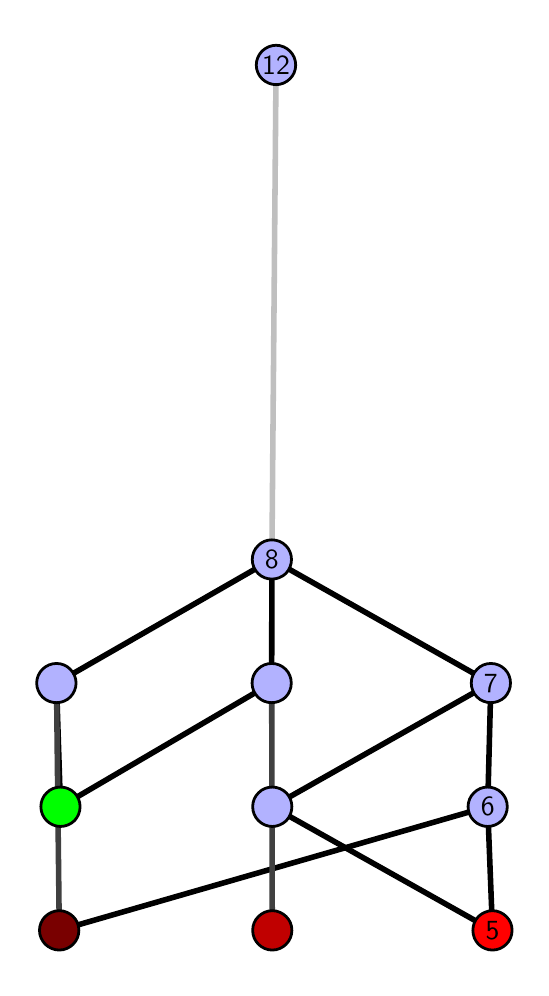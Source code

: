 \begingroup%
\makeatletter%
\begin{pgfpicture}%
\pgfpathrectangle{\pgfpointorigin}{\pgfqpoint{2.468in}{4.7in}}%
\pgfusepath{use as bounding box, clip}%
\begin{pgfscope}%
\pgfsetbuttcap%
\pgfsetmiterjoin%
\definecolor{currentfill}{rgb}{1.0,1.0,1.0}%
\pgfsetfillcolor{currentfill}%
\pgfsetlinewidth{0.0pt}%
\definecolor{currentstroke}{rgb}{1.0,1.0,1.0}%
\pgfsetstrokecolor{currentstroke}%
\pgfsetdash{}{0pt}%
\pgfpathmoveto{\pgfqpoint{0.0in}{0.0in}}%
\pgfpathlineto{\pgfqpoint{2.468in}{0.0in}}%
\pgfpathlineto{\pgfqpoint{2.468in}{4.7in}}%
\pgfpathlineto{\pgfqpoint{0.0in}{4.7in}}%
\pgfpathlineto{\pgfqpoint{0.0in}{0.0in}}%
\pgfpathclose%
\pgfusepath{fill}%
\end{pgfscope}%
\begin{pgfscope}%
\pgfsetbuttcap%
\pgfsetmiterjoin%
\definecolor{currentfill}{rgb}{1.0,1.0,1.0}%
\pgfsetfillcolor{currentfill}%
\pgfsetlinewidth{0.0pt}%
\definecolor{currentstroke}{rgb}{0.0,0.0,0.0}%
\pgfsetstrokecolor{currentstroke}%
\pgfsetstrokeopacity{0.0}%
\pgfsetdash{}{0pt}%
\pgfpathmoveto{\pgfqpoint{0.1in}{0.1in}}%
\pgfpathlineto{\pgfqpoint{2.368in}{0.1in}}%
\pgfpathlineto{\pgfqpoint{2.368in}{4.6in}}%
\pgfpathlineto{\pgfqpoint{0.1in}{4.6in}}%
\pgfpathlineto{\pgfqpoint{0.1in}{0.1in}}%
\pgfpathclose%
\pgfusepath{fill}%
\end{pgfscope}%
\begin{pgfscope}%
\pgfpathrectangle{\pgfqpoint{0.1in}{0.1in}}{\pgfqpoint{2.268in}{4.5in}}%
\pgfusepath{clip}%
\pgfsetrectcap%
\pgfsetroundjoin%
\pgfsetlinewidth{2.007pt}%
\definecolor{currentstroke}{rgb}{0.0,0.0,0.0}%
\pgfsetstrokecolor{currentstroke}%
\pgfsetdash{}{0pt}%
\pgfpathmoveto{\pgfqpoint{2.324in}{0.187in}}%
\pgfpathlineto{\pgfqpoint{1.223in}{0.805in}}%
\pgfusepath{stroke}%
\end{pgfscope}%
\begin{pgfscope}%
\pgfpathrectangle{\pgfqpoint{0.1in}{0.1in}}{\pgfqpoint{2.268in}{4.5in}}%
\pgfusepath{clip}%
\pgfsetrectcap%
\pgfsetroundjoin%
\pgfsetlinewidth{2.007pt}%
\definecolor{currentstroke}{rgb}{0.0,0.0,0.0}%
\pgfsetstrokecolor{currentstroke}%
\pgfsetdash{}{0pt}%
\pgfpathmoveto{\pgfqpoint{2.324in}{0.187in}}%
\pgfpathlineto{\pgfqpoint{2.3in}{0.805in}}%
\pgfusepath{stroke}%
\end{pgfscope}%
\begin{pgfscope}%
\pgfpathrectangle{\pgfqpoint{0.1in}{0.1in}}{\pgfqpoint{2.268in}{4.5in}}%
\pgfusepath{clip}%
\pgfsetrectcap%
\pgfsetroundjoin%
\pgfsetlinewidth{2.007pt}%
\definecolor{currentstroke}{rgb}{0.0,0.0,0.0}%
\pgfsetstrokecolor{currentstroke}%
\pgfsetdash{}{0pt}%
\pgfpathmoveto{\pgfqpoint{1.223in}{0.187in}}%
\pgfpathlineto{\pgfqpoint{1.223in}{0.805in}}%
\pgfusepath{stroke}%
\end{pgfscope}%
\begin{pgfscope}%
\pgfpathrectangle{\pgfqpoint{0.1in}{0.1in}}{\pgfqpoint{2.268in}{4.5in}}%
\pgfusepath{clip}%
\pgfsetrectcap%
\pgfsetroundjoin%
\pgfsetlinewidth{2.007pt}%
\definecolor{currentstroke}{rgb}{0.0,0.0,0.0}%
\pgfsetstrokecolor{currentstroke}%
\pgfsetdash{}{0pt}%
\pgfpathmoveto{\pgfqpoint{0.158in}{0.187in}}%
\pgfpathlineto{\pgfqpoint{2.3in}{0.805in}}%
\pgfusepath{stroke}%
\end{pgfscope}%
\begin{pgfscope}%
\pgfpathrectangle{\pgfqpoint{0.1in}{0.1in}}{\pgfqpoint{2.268in}{4.5in}}%
\pgfusepath{clip}%
\pgfsetrectcap%
\pgfsetroundjoin%
\pgfsetlinewidth{2.007pt}%
\definecolor{currentstroke}{rgb}{0.0,0.0,0.0}%
\pgfsetstrokecolor{currentstroke}%
\pgfsetdash{}{0pt}%
\pgfpathmoveto{\pgfqpoint{0.164in}{0.805in}}%
\pgfpathlineto{\pgfqpoint{1.22in}{1.423in}}%
\pgfusepath{stroke}%
\end{pgfscope}%
\begin{pgfscope}%
\pgfpathrectangle{\pgfqpoint{0.1in}{0.1in}}{\pgfqpoint{2.268in}{4.5in}}%
\pgfusepath{clip}%
\pgfsetrectcap%
\pgfsetroundjoin%
\pgfsetlinewidth{2.007pt}%
\definecolor{currentstroke}{rgb}{0.0,0.0,0.0}%
\pgfsetstrokecolor{currentstroke}%
\pgfsetdash{}{0pt}%
\pgfpathmoveto{\pgfqpoint{0.164in}{0.805in}}%
\pgfpathlineto{\pgfqpoint{0.144in}{1.423in}}%
\pgfusepath{stroke}%
\end{pgfscope}%
\begin{pgfscope}%
\pgfpathrectangle{\pgfqpoint{0.1in}{0.1in}}{\pgfqpoint{2.268in}{4.5in}}%
\pgfusepath{clip}%
\pgfsetrectcap%
\pgfsetroundjoin%
\pgfsetlinewidth{2.007pt}%
\definecolor{currentstroke}{rgb}{0.0,0.0,0.0}%
\pgfsetstrokecolor{currentstroke}%
\pgfsetdash{}{0pt}%
\pgfpathmoveto{\pgfqpoint{1.223in}{0.805in}}%
\pgfpathlineto{\pgfqpoint{2.316in}{1.423in}}%
\pgfusepath{stroke}%
\end{pgfscope}%
\begin{pgfscope}%
\pgfpathrectangle{\pgfqpoint{0.1in}{0.1in}}{\pgfqpoint{2.268in}{4.5in}}%
\pgfusepath{clip}%
\pgfsetrectcap%
\pgfsetroundjoin%
\pgfsetlinewidth{2.007pt}%
\definecolor{currentstroke}{rgb}{0.0,0.0,0.0}%
\pgfsetstrokecolor{currentstroke}%
\pgfsetdash{}{0pt}%
\pgfpathmoveto{\pgfqpoint{2.3in}{0.805in}}%
\pgfpathlineto{\pgfqpoint{2.316in}{1.423in}}%
\pgfusepath{stroke}%
\end{pgfscope}%
\begin{pgfscope}%
\pgfpathrectangle{\pgfqpoint{0.1in}{0.1in}}{\pgfqpoint{2.268in}{4.5in}}%
\pgfusepath{clip}%
\pgfsetrectcap%
\pgfsetroundjoin%
\pgfsetlinewidth{2.007pt}%
\definecolor{currentstroke}{rgb}{0.0,0.0,0.0}%
\pgfsetstrokecolor{currentstroke}%
\pgfsetdash{}{0pt}%
\pgfpathmoveto{\pgfqpoint{1.221in}{2.041in}}%
\pgfpathlineto{\pgfqpoint{2.316in}{1.423in}}%
\pgfusepath{stroke}%
\end{pgfscope}%
\begin{pgfscope}%
\pgfpathrectangle{\pgfqpoint{0.1in}{0.1in}}{\pgfqpoint{2.268in}{4.5in}}%
\pgfusepath{clip}%
\pgfsetrectcap%
\pgfsetroundjoin%
\pgfsetlinewidth{2.007pt}%
\definecolor{currentstroke}{rgb}{0.0,0.0,0.0}%
\pgfsetstrokecolor{currentstroke}%
\pgfsetdash{}{0pt}%
\pgfpathmoveto{\pgfqpoint{1.221in}{2.041in}}%
\pgfpathlineto{\pgfqpoint{1.22in}{1.423in}}%
\pgfusepath{stroke}%
\end{pgfscope}%
\begin{pgfscope}%
\pgfpathrectangle{\pgfqpoint{0.1in}{0.1in}}{\pgfqpoint{2.268in}{4.5in}}%
\pgfusepath{clip}%
\pgfsetrectcap%
\pgfsetroundjoin%
\pgfsetlinewidth{2.007pt}%
\definecolor{currentstroke}{rgb}{0.0,0.0,0.0}%
\pgfsetstrokecolor{currentstroke}%
\pgfsetdash{}{0pt}%
\pgfpathmoveto{\pgfqpoint{1.221in}{2.041in}}%
\pgfpathlineto{\pgfqpoint{0.144in}{1.423in}}%
\pgfusepath{stroke}%
\end{pgfscope}%
\begin{pgfscope}%
\pgfpathrectangle{\pgfqpoint{0.1in}{0.1in}}{\pgfqpoint{2.268in}{4.5in}}%
\pgfusepath{clip}%
\pgfsetrectcap%
\pgfsetroundjoin%
\pgfsetlinewidth{2.007pt}%
\definecolor{currentstroke}{rgb}{0.25,0.25,0.25}%
\pgfsetstrokecolor{currentstroke}%
\pgfsetdash{}{0pt}%
\pgfpathmoveto{\pgfqpoint{1.223in}{0.187in}}%
\pgfpathlineto{\pgfqpoint{1.22in}{1.423in}}%
\pgfusepath{stroke}%
\end{pgfscope}%
\begin{pgfscope}%
\pgfpathrectangle{\pgfqpoint{0.1in}{0.1in}}{\pgfqpoint{2.268in}{4.5in}}%
\pgfusepath{clip}%
\pgfsetrectcap%
\pgfsetroundjoin%
\pgfsetlinewidth{2.007pt}%
\definecolor{currentstroke}{rgb}{0.25,0.25,0.25}%
\pgfsetstrokecolor{currentstroke}%
\pgfsetdash{}{0pt}%
\pgfpathmoveto{\pgfqpoint{0.158in}{0.187in}}%
\pgfpathlineto{\pgfqpoint{0.144in}{1.423in}}%
\pgfusepath{stroke}%
\end{pgfscope}%
\begin{pgfscope}%
\pgfpathrectangle{\pgfqpoint{0.1in}{0.1in}}{\pgfqpoint{2.268in}{4.5in}}%
\pgfusepath{clip}%
\pgfsetrectcap%
\pgfsetroundjoin%
\pgfsetlinewidth{2.007pt}%
\definecolor{currentstroke}{rgb}{0.75,0.75,0.75}%
\pgfsetstrokecolor{currentstroke}%
\pgfsetdash{}{0pt}%
\pgfpathmoveto{\pgfqpoint{1.221in}{2.041in}}%
\pgfpathlineto{\pgfqpoint{1.242in}{4.513in}}%
\pgfusepath{stroke}%
\end{pgfscope}%
\begin{pgfscope}%
\pgfsetbuttcap%
\pgfsetroundjoin%
\definecolor{currentfill}{rgb}{0.7,0.7,1.0}%
\pgfsetfillcolor{currentfill}%
\pgfsetlinewidth{1.004pt}%
\definecolor{currentstroke}{rgb}{0.0,0.0,0.0}%
\pgfsetstrokecolor{currentstroke}%
\pgfsetdash{}{0pt}%
\pgfpathmoveto{\pgfqpoint{0.144in}{1.325in}}%
\pgfpathcurveto{\pgfqpoint{0.17in}{1.325in}}{\pgfqpoint{0.195in}{1.335in}}{\pgfqpoint{0.213in}{1.353in}}%
\pgfpathcurveto{\pgfqpoint{0.231in}{1.372in}}{\pgfqpoint{0.242in}{1.397in}}{\pgfqpoint{0.242in}{1.423in}}%
\pgfpathcurveto{\pgfqpoint{0.242in}{1.449in}}{\pgfqpoint{0.231in}{1.474in}}{\pgfqpoint{0.213in}{1.492in}}%
\pgfpathcurveto{\pgfqpoint{0.195in}{1.511in}}{\pgfqpoint{0.17in}{1.521in}}{\pgfqpoint{0.144in}{1.521in}}%
\pgfpathcurveto{\pgfqpoint{0.118in}{1.521in}}{\pgfqpoint{0.093in}{1.511in}}{\pgfqpoint{0.074in}{1.492in}}%
\pgfpathcurveto{\pgfqpoint{0.056in}{1.474in}}{\pgfqpoint{0.045in}{1.449in}}{\pgfqpoint{0.045in}{1.423in}}%
\pgfpathcurveto{\pgfqpoint{0.045in}{1.397in}}{\pgfqpoint{0.056in}{1.372in}}{\pgfqpoint{0.074in}{1.353in}}%
\pgfpathcurveto{\pgfqpoint{0.093in}{1.335in}}{\pgfqpoint{0.118in}{1.325in}}{\pgfqpoint{0.144in}{1.325in}}%
\pgfpathlineto{\pgfqpoint{0.144in}{1.325in}}%
\pgfpathclose%
\pgfusepath{stroke,fill}%
\end{pgfscope}%
\begin{pgfscope}%
\pgfsetbuttcap%
\pgfsetroundjoin%
\definecolor{currentfill}{rgb}{0.7,0.7,1.0}%
\pgfsetfillcolor{currentfill}%
\pgfsetlinewidth{1.004pt}%
\definecolor{currentstroke}{rgb}{0.0,0.0,0.0}%
\pgfsetstrokecolor{currentstroke}%
\pgfsetdash{}{0pt}%
\pgfpathmoveto{\pgfqpoint{1.22in}{1.325in}}%
\pgfpathcurveto{\pgfqpoint{1.246in}{1.325in}}{\pgfqpoint{1.271in}{1.335in}}{\pgfqpoint{1.29in}{1.353in}}%
\pgfpathcurveto{\pgfqpoint{1.308in}{1.372in}}{\pgfqpoint{1.318in}{1.397in}}{\pgfqpoint{1.318in}{1.423in}}%
\pgfpathcurveto{\pgfqpoint{1.318in}{1.449in}}{\pgfqpoint{1.308in}{1.474in}}{\pgfqpoint{1.29in}{1.492in}}%
\pgfpathcurveto{\pgfqpoint{1.271in}{1.511in}}{\pgfqpoint{1.246in}{1.521in}}{\pgfqpoint{1.22in}{1.521in}}%
\pgfpathcurveto{\pgfqpoint{1.194in}{1.521in}}{\pgfqpoint{1.169in}{1.511in}}{\pgfqpoint{1.151in}{1.492in}}%
\pgfpathcurveto{\pgfqpoint{1.132in}{1.474in}}{\pgfqpoint{1.122in}{1.449in}}{\pgfqpoint{1.122in}{1.423in}}%
\pgfpathcurveto{\pgfqpoint{1.122in}{1.397in}}{\pgfqpoint{1.132in}{1.372in}}{\pgfqpoint{1.151in}{1.353in}}%
\pgfpathcurveto{\pgfqpoint{1.169in}{1.335in}}{\pgfqpoint{1.194in}{1.325in}}{\pgfqpoint{1.22in}{1.325in}}%
\pgfpathlineto{\pgfqpoint{1.22in}{1.325in}}%
\pgfpathclose%
\pgfusepath{stroke,fill}%
\end{pgfscope}%
\begin{pgfscope}%
\pgfsetbuttcap%
\pgfsetroundjoin%
\definecolor{currentfill}{rgb}{0.7,0.7,1.0}%
\pgfsetfillcolor{currentfill}%
\pgfsetlinewidth{1.004pt}%
\definecolor{currentstroke}{rgb}{0.0,0.0,0.0}%
\pgfsetstrokecolor{currentstroke}%
\pgfsetdash{}{0pt}%
\pgfpathmoveto{\pgfqpoint{1.223in}{0.706in}}%
\pgfpathcurveto{\pgfqpoint{1.249in}{0.706in}}{\pgfqpoint{1.274in}{0.717in}}{\pgfqpoint{1.293in}{0.735in}}%
\pgfpathcurveto{\pgfqpoint{1.311in}{0.754in}}{\pgfqpoint{1.321in}{0.779in}}{\pgfqpoint{1.321in}{0.805in}}%
\pgfpathcurveto{\pgfqpoint{1.321in}{0.831in}}{\pgfqpoint{1.311in}{0.856in}}{\pgfqpoint{1.293in}{0.874in}}%
\pgfpathcurveto{\pgfqpoint{1.274in}{0.893in}}{\pgfqpoint{1.249in}{0.903in}}{\pgfqpoint{1.223in}{0.903in}}%
\pgfpathcurveto{\pgfqpoint{1.197in}{0.903in}}{\pgfqpoint{1.172in}{0.893in}}{\pgfqpoint{1.154in}{0.874in}}%
\pgfpathcurveto{\pgfqpoint{1.135in}{0.856in}}{\pgfqpoint{1.125in}{0.831in}}{\pgfqpoint{1.125in}{0.805in}}%
\pgfpathcurveto{\pgfqpoint{1.125in}{0.779in}}{\pgfqpoint{1.135in}{0.754in}}{\pgfqpoint{1.154in}{0.735in}}%
\pgfpathcurveto{\pgfqpoint{1.172in}{0.717in}}{\pgfqpoint{1.197in}{0.706in}}{\pgfqpoint{1.223in}{0.706in}}%
\pgfpathlineto{\pgfqpoint{1.223in}{0.706in}}%
\pgfpathclose%
\pgfusepath{stroke,fill}%
\end{pgfscope}%
\begin{pgfscope}%
\pgfsetbuttcap%
\pgfsetroundjoin%
\definecolor{currentfill}{rgb}{0.7,0.7,1.0}%
\pgfsetfillcolor{currentfill}%
\pgfsetlinewidth{1.004pt}%
\definecolor{currentstroke}{rgb}{0.0,0.0,0.0}%
\pgfsetstrokecolor{currentstroke}%
\pgfsetdash{}{0pt}%
\pgfpathmoveto{\pgfqpoint{2.3in}{0.706in}}%
\pgfpathcurveto{\pgfqpoint{2.326in}{0.706in}}{\pgfqpoint{2.351in}{0.717in}}{\pgfqpoint{2.37in}{0.735in}}%
\pgfpathcurveto{\pgfqpoint{2.388in}{0.754in}}{\pgfqpoint{2.398in}{0.779in}}{\pgfqpoint{2.398in}{0.805in}}%
\pgfpathcurveto{\pgfqpoint{2.398in}{0.831in}}{\pgfqpoint{2.388in}{0.856in}}{\pgfqpoint{2.37in}{0.874in}}%
\pgfpathcurveto{\pgfqpoint{2.351in}{0.893in}}{\pgfqpoint{2.326in}{0.903in}}{\pgfqpoint{2.3in}{0.903in}}%
\pgfpathcurveto{\pgfqpoint{2.274in}{0.903in}}{\pgfqpoint{2.249in}{0.893in}}{\pgfqpoint{2.231in}{0.874in}}%
\pgfpathcurveto{\pgfqpoint{2.212in}{0.856in}}{\pgfqpoint{2.202in}{0.831in}}{\pgfqpoint{2.202in}{0.805in}}%
\pgfpathcurveto{\pgfqpoint{2.202in}{0.779in}}{\pgfqpoint{2.212in}{0.754in}}{\pgfqpoint{2.231in}{0.735in}}%
\pgfpathcurveto{\pgfqpoint{2.249in}{0.717in}}{\pgfqpoint{2.274in}{0.706in}}{\pgfqpoint{2.3in}{0.706in}}%
\pgfpathlineto{\pgfqpoint{2.3in}{0.706in}}%
\pgfpathclose%
\pgfusepath{stroke,fill}%
\end{pgfscope}%
\begin{pgfscope}%
\pgfsetbuttcap%
\pgfsetroundjoin%
\definecolor{currentfill}{rgb}{0.7,0.7,1.0}%
\pgfsetfillcolor{currentfill}%
\pgfsetlinewidth{1.004pt}%
\definecolor{currentstroke}{rgb}{0.0,0.0,0.0}%
\pgfsetstrokecolor{currentstroke}%
\pgfsetdash{}{0pt}%
\pgfpathmoveto{\pgfqpoint{2.316in}{1.325in}}%
\pgfpathcurveto{\pgfqpoint{2.342in}{1.325in}}{\pgfqpoint{2.367in}{1.335in}}{\pgfqpoint{2.386in}{1.353in}}%
\pgfpathcurveto{\pgfqpoint{2.404in}{1.372in}}{\pgfqpoint{2.414in}{1.397in}}{\pgfqpoint{2.414in}{1.423in}}%
\pgfpathcurveto{\pgfqpoint{2.414in}{1.449in}}{\pgfqpoint{2.404in}{1.474in}}{\pgfqpoint{2.386in}{1.492in}}%
\pgfpathcurveto{\pgfqpoint{2.367in}{1.511in}}{\pgfqpoint{2.342in}{1.521in}}{\pgfqpoint{2.316in}{1.521in}}%
\pgfpathcurveto{\pgfqpoint{2.29in}{1.521in}}{\pgfqpoint{2.265in}{1.511in}}{\pgfqpoint{2.247in}{1.492in}}%
\pgfpathcurveto{\pgfqpoint{2.228in}{1.474in}}{\pgfqpoint{2.218in}{1.449in}}{\pgfqpoint{2.218in}{1.423in}}%
\pgfpathcurveto{\pgfqpoint{2.218in}{1.397in}}{\pgfqpoint{2.228in}{1.372in}}{\pgfqpoint{2.247in}{1.353in}}%
\pgfpathcurveto{\pgfqpoint{2.265in}{1.335in}}{\pgfqpoint{2.29in}{1.325in}}{\pgfqpoint{2.316in}{1.325in}}%
\pgfpathlineto{\pgfqpoint{2.316in}{1.325in}}%
\pgfpathclose%
\pgfusepath{stroke,fill}%
\end{pgfscope}%
\begin{pgfscope}%
\pgfsetbuttcap%
\pgfsetroundjoin%
\definecolor{currentfill}{rgb}{0.7,0.7,1.0}%
\pgfsetfillcolor{currentfill}%
\pgfsetlinewidth{1.004pt}%
\definecolor{currentstroke}{rgb}{0.0,0.0,0.0}%
\pgfsetstrokecolor{currentstroke}%
\pgfsetdash{}{0pt}%
\pgfpathmoveto{\pgfqpoint{1.221in}{1.943in}}%
\pgfpathcurveto{\pgfqpoint{1.247in}{1.943in}}{\pgfqpoint{1.272in}{1.953in}}{\pgfqpoint{1.291in}{1.971in}}%
\pgfpathcurveto{\pgfqpoint{1.309in}{1.99in}}{\pgfqpoint{1.319in}{2.015in}}{\pgfqpoint{1.319in}{2.041in}}%
\pgfpathcurveto{\pgfqpoint{1.319in}{2.067in}}{\pgfqpoint{1.309in}{2.092in}}{\pgfqpoint{1.291in}{2.11in}}%
\pgfpathcurveto{\pgfqpoint{1.272in}{2.129in}}{\pgfqpoint{1.247in}{2.139in}}{\pgfqpoint{1.221in}{2.139in}}%
\pgfpathcurveto{\pgfqpoint{1.195in}{2.139in}}{\pgfqpoint{1.17in}{2.129in}}{\pgfqpoint{1.152in}{2.11in}}%
\pgfpathcurveto{\pgfqpoint{1.133in}{2.092in}}{\pgfqpoint{1.123in}{2.067in}}{\pgfqpoint{1.123in}{2.041in}}%
\pgfpathcurveto{\pgfqpoint{1.123in}{2.015in}}{\pgfqpoint{1.133in}{1.99in}}{\pgfqpoint{1.152in}{1.971in}}%
\pgfpathcurveto{\pgfqpoint{1.17in}{1.953in}}{\pgfqpoint{1.195in}{1.943in}}{\pgfqpoint{1.221in}{1.943in}}%
\pgfpathlineto{\pgfqpoint{1.221in}{1.943in}}%
\pgfpathclose%
\pgfusepath{stroke,fill}%
\end{pgfscope}%
\begin{pgfscope}%
\pgfsetbuttcap%
\pgfsetroundjoin%
\definecolor{currentfill}{rgb}{0.7,0.7,1.0}%
\pgfsetfillcolor{currentfill}%
\pgfsetlinewidth{1.004pt}%
\definecolor{currentstroke}{rgb}{0.0,0.0,0.0}%
\pgfsetstrokecolor{currentstroke}%
\pgfsetdash{}{0pt}%
\pgfpathmoveto{\pgfqpoint{1.242in}{4.415in}}%
\pgfpathcurveto{\pgfqpoint{1.268in}{4.415in}}{\pgfqpoint{1.293in}{4.426in}}{\pgfqpoint{1.311in}{4.444in}}%
\pgfpathcurveto{\pgfqpoint{1.33in}{4.462in}}{\pgfqpoint{1.34in}{4.487in}}{\pgfqpoint{1.34in}{4.513in}}%
\pgfpathcurveto{\pgfqpoint{1.34in}{4.54in}}{\pgfqpoint{1.33in}{4.564in}}{\pgfqpoint{1.311in}{4.583in}}%
\pgfpathcurveto{\pgfqpoint{1.293in}{4.601in}}{\pgfqpoint{1.268in}{4.612in}}{\pgfqpoint{1.242in}{4.612in}}%
\pgfpathcurveto{\pgfqpoint{1.216in}{4.612in}}{\pgfqpoint{1.191in}{4.601in}}{\pgfqpoint{1.172in}{4.583in}}%
\pgfpathcurveto{\pgfqpoint{1.154in}{4.564in}}{\pgfqpoint{1.143in}{4.54in}}{\pgfqpoint{1.143in}{4.513in}}%
\pgfpathcurveto{\pgfqpoint{1.143in}{4.487in}}{\pgfqpoint{1.154in}{4.462in}}{\pgfqpoint{1.172in}{4.444in}}%
\pgfpathcurveto{\pgfqpoint{1.191in}{4.426in}}{\pgfqpoint{1.216in}{4.415in}}{\pgfqpoint{1.242in}{4.415in}}%
\pgfpathlineto{\pgfqpoint{1.242in}{4.415in}}%
\pgfpathclose%
\pgfusepath{stroke,fill}%
\end{pgfscope}%
\begin{pgfscope}%
\pgfsetbuttcap%
\pgfsetroundjoin%
\definecolor{currentfill}{rgb}{0.0,1.0,0.0}%
\pgfsetfillcolor{currentfill}%
\pgfsetlinewidth{1.004pt}%
\definecolor{currentstroke}{rgb}{0.0,0.0,0.0}%
\pgfsetstrokecolor{currentstroke}%
\pgfsetdash{}{0pt}%
\pgfpathmoveto{\pgfqpoint{0.164in}{0.706in}}%
\pgfpathcurveto{\pgfqpoint{0.19in}{0.706in}}{\pgfqpoint{0.215in}{0.717in}}{\pgfqpoint{0.234in}{0.735in}}%
\pgfpathcurveto{\pgfqpoint{0.252in}{0.754in}}{\pgfqpoint{0.262in}{0.779in}}{\pgfqpoint{0.262in}{0.805in}}%
\pgfpathcurveto{\pgfqpoint{0.262in}{0.831in}}{\pgfqpoint{0.252in}{0.856in}}{\pgfqpoint{0.234in}{0.874in}}%
\pgfpathcurveto{\pgfqpoint{0.215in}{0.893in}}{\pgfqpoint{0.19in}{0.903in}}{\pgfqpoint{0.164in}{0.903in}}%
\pgfpathcurveto{\pgfqpoint{0.138in}{0.903in}}{\pgfqpoint{0.113in}{0.893in}}{\pgfqpoint{0.095in}{0.874in}}%
\pgfpathcurveto{\pgfqpoint{0.076in}{0.856in}}{\pgfqpoint{0.066in}{0.831in}}{\pgfqpoint{0.066in}{0.805in}}%
\pgfpathcurveto{\pgfqpoint{0.066in}{0.779in}}{\pgfqpoint{0.076in}{0.754in}}{\pgfqpoint{0.095in}{0.735in}}%
\pgfpathcurveto{\pgfqpoint{0.113in}{0.717in}}{\pgfqpoint{0.138in}{0.706in}}{\pgfqpoint{0.164in}{0.706in}}%
\pgfpathlineto{\pgfqpoint{0.164in}{0.706in}}%
\pgfpathclose%
\pgfusepath{stroke,fill}%
\end{pgfscope}%
\begin{pgfscope}%
\pgfsetbuttcap%
\pgfsetroundjoin%
\definecolor{currentfill}{rgb}{0.476,0.0,0.0}%
\pgfsetfillcolor{currentfill}%
\pgfsetlinewidth{1.004pt}%
\definecolor{currentstroke}{rgb}{0.0,0.0,0.0}%
\pgfsetstrokecolor{currentstroke}%
\pgfsetdash{}{0pt}%
\pgfpathmoveto{\pgfqpoint{0.158in}{0.088in}}%
\pgfpathcurveto{\pgfqpoint{0.184in}{0.088in}}{\pgfqpoint{0.209in}{0.099in}}{\pgfqpoint{0.227in}{0.117in}}%
\pgfpathcurveto{\pgfqpoint{0.246in}{0.136in}}{\pgfqpoint{0.256in}{0.16in}}{\pgfqpoint{0.256in}{0.187in}}%
\pgfpathcurveto{\pgfqpoint{0.256in}{0.213in}}{\pgfqpoint{0.246in}{0.238in}}{\pgfqpoint{0.227in}{0.256in}}%
\pgfpathcurveto{\pgfqpoint{0.209in}{0.274in}}{\pgfqpoint{0.184in}{0.285in}}{\pgfqpoint{0.158in}{0.285in}}%
\pgfpathcurveto{\pgfqpoint{0.132in}{0.285in}}{\pgfqpoint{0.107in}{0.274in}}{\pgfqpoint{0.088in}{0.256in}}%
\pgfpathcurveto{\pgfqpoint{0.07in}{0.238in}}{\pgfqpoint{0.059in}{0.213in}}{\pgfqpoint{0.059in}{0.187in}}%
\pgfpathcurveto{\pgfqpoint{0.059in}{0.16in}}{\pgfqpoint{0.07in}{0.136in}}{\pgfqpoint{0.088in}{0.117in}}%
\pgfpathcurveto{\pgfqpoint{0.107in}{0.099in}}{\pgfqpoint{0.132in}{0.088in}}{\pgfqpoint{0.158in}{0.088in}}%
\pgfpathlineto{\pgfqpoint{0.158in}{0.088in}}%
\pgfpathclose%
\pgfusepath{stroke,fill}%
\end{pgfscope}%
\begin{pgfscope}%
\pgfsetbuttcap%
\pgfsetroundjoin%
\definecolor{currentfill}{rgb}{0.752,0.0,0.0}%
\pgfsetfillcolor{currentfill}%
\pgfsetlinewidth{1.004pt}%
\definecolor{currentstroke}{rgb}{0.0,0.0,0.0}%
\pgfsetstrokecolor{currentstroke}%
\pgfsetdash{}{0pt}%
\pgfpathmoveto{\pgfqpoint{1.223in}{0.088in}}%
\pgfpathcurveto{\pgfqpoint{1.249in}{0.088in}}{\pgfqpoint{1.274in}{0.099in}}{\pgfqpoint{1.292in}{0.117in}}%
\pgfpathcurveto{\pgfqpoint{1.311in}{0.136in}}{\pgfqpoint{1.321in}{0.16in}}{\pgfqpoint{1.321in}{0.187in}}%
\pgfpathcurveto{\pgfqpoint{1.321in}{0.213in}}{\pgfqpoint{1.311in}{0.238in}}{\pgfqpoint{1.292in}{0.256in}}%
\pgfpathcurveto{\pgfqpoint{1.274in}{0.274in}}{\pgfqpoint{1.249in}{0.285in}}{\pgfqpoint{1.223in}{0.285in}}%
\pgfpathcurveto{\pgfqpoint{1.197in}{0.285in}}{\pgfqpoint{1.172in}{0.274in}}{\pgfqpoint{1.154in}{0.256in}}%
\pgfpathcurveto{\pgfqpoint{1.135in}{0.238in}}{\pgfqpoint{1.125in}{0.213in}}{\pgfqpoint{1.125in}{0.187in}}%
\pgfpathcurveto{\pgfqpoint{1.125in}{0.16in}}{\pgfqpoint{1.135in}{0.136in}}{\pgfqpoint{1.154in}{0.117in}}%
\pgfpathcurveto{\pgfqpoint{1.172in}{0.099in}}{\pgfqpoint{1.197in}{0.088in}}{\pgfqpoint{1.223in}{0.088in}}%
\pgfpathlineto{\pgfqpoint{1.223in}{0.088in}}%
\pgfpathclose%
\pgfusepath{stroke,fill}%
\end{pgfscope}%
\begin{pgfscope}%
\pgfsetbuttcap%
\pgfsetroundjoin%
\definecolor{currentfill}{rgb}{1.0,0.0,0.0}%
\pgfsetfillcolor{currentfill}%
\pgfsetlinewidth{1.004pt}%
\definecolor{currentstroke}{rgb}{0.0,0.0,0.0}%
\pgfsetstrokecolor{currentstroke}%
\pgfsetdash{}{0pt}%
\pgfpathmoveto{\pgfqpoint{2.324in}{0.088in}}%
\pgfpathcurveto{\pgfqpoint{2.35in}{0.088in}}{\pgfqpoint{2.375in}{0.099in}}{\pgfqpoint{2.393in}{0.117in}}%
\pgfpathcurveto{\pgfqpoint{2.412in}{0.136in}}{\pgfqpoint{2.422in}{0.16in}}{\pgfqpoint{2.422in}{0.187in}}%
\pgfpathcurveto{\pgfqpoint{2.422in}{0.213in}}{\pgfqpoint{2.412in}{0.238in}}{\pgfqpoint{2.393in}{0.256in}}%
\pgfpathcurveto{\pgfqpoint{2.375in}{0.274in}}{\pgfqpoint{2.35in}{0.285in}}{\pgfqpoint{2.324in}{0.285in}}%
\pgfpathcurveto{\pgfqpoint{2.298in}{0.285in}}{\pgfqpoint{2.273in}{0.274in}}{\pgfqpoint{2.254in}{0.256in}}%
\pgfpathcurveto{\pgfqpoint{2.236in}{0.238in}}{\pgfqpoint{2.226in}{0.213in}}{\pgfqpoint{2.226in}{0.187in}}%
\pgfpathcurveto{\pgfqpoint{2.226in}{0.16in}}{\pgfqpoint{2.236in}{0.136in}}{\pgfqpoint{2.254in}{0.117in}}%
\pgfpathcurveto{\pgfqpoint{2.273in}{0.099in}}{\pgfqpoint{2.298in}{0.088in}}{\pgfqpoint{2.324in}{0.088in}}%
\pgfpathlineto{\pgfqpoint{2.324in}{0.088in}}%
\pgfpathclose%
\pgfusepath{stroke,fill}%
\end{pgfscope}%
\begin{pgfscope}%
\definecolor{textcolor}{rgb}{0.0,0.0,0.0}%
\pgfsetstrokecolor{textcolor}%
\pgfsetfillcolor{textcolor}%
\pgftext[x=2.324in,y=0.187in,,]{\color{textcolor}\sffamily\fontsize{10.0}{12.0}\selectfont 5}%
\end{pgfscope}%
\begin{pgfscope}%
\definecolor{textcolor}{rgb}{0.0,0.0,0.0}%
\pgfsetstrokecolor{textcolor}%
\pgfsetfillcolor{textcolor}%
\pgftext[x=2.3in,y=0.805in,,]{\color{textcolor}\sffamily\fontsize{10.0}{12.0}\selectfont 6}%
\end{pgfscope}%
\begin{pgfscope}%
\definecolor{textcolor}{rgb}{0.0,0.0,0.0}%
\pgfsetstrokecolor{textcolor}%
\pgfsetfillcolor{textcolor}%
\pgftext[x=1.221in,y=2.041in,,]{\color{textcolor}\sffamily\fontsize{10.0}{12.0}\selectfont 8}%
\end{pgfscope}%
\begin{pgfscope}%
\definecolor{textcolor}{rgb}{0.0,0.0,0.0}%
\pgfsetstrokecolor{textcolor}%
\pgfsetfillcolor{textcolor}%
\pgftext[x=2.316in,y=1.423in,,]{\color{textcolor}\sffamily\fontsize{10.0}{12.0}\selectfont 7}%
\end{pgfscope}%
\begin{pgfscope}%
\definecolor{textcolor}{rgb}{0.0,0.0,0.0}%
\pgfsetstrokecolor{textcolor}%
\pgfsetfillcolor{textcolor}%
\pgftext[x=1.242in,y=4.513in,,]{\color{textcolor}\sffamily\fontsize{10.0}{12.0}\selectfont 12}%
\end{pgfscope}%
\end{pgfpicture}%
\makeatother%
\endgroup%
